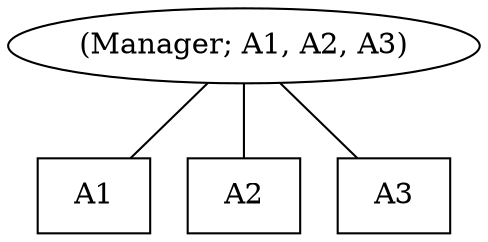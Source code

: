 digraph Topology {
	"(Manager; A1, A2, A3)" [shape=oval];

	A1 [shape=box];
	A2 [shape=box];
	A3 [shape=box];

	"(Manager; A1, A2, A3)" -> { A1 A2 A3 } [arrowhead=none];

	{
		rank = same;
		A1 -> A2 -> A3 [ style=invis ];
		rankdir = LR;
	}
}


